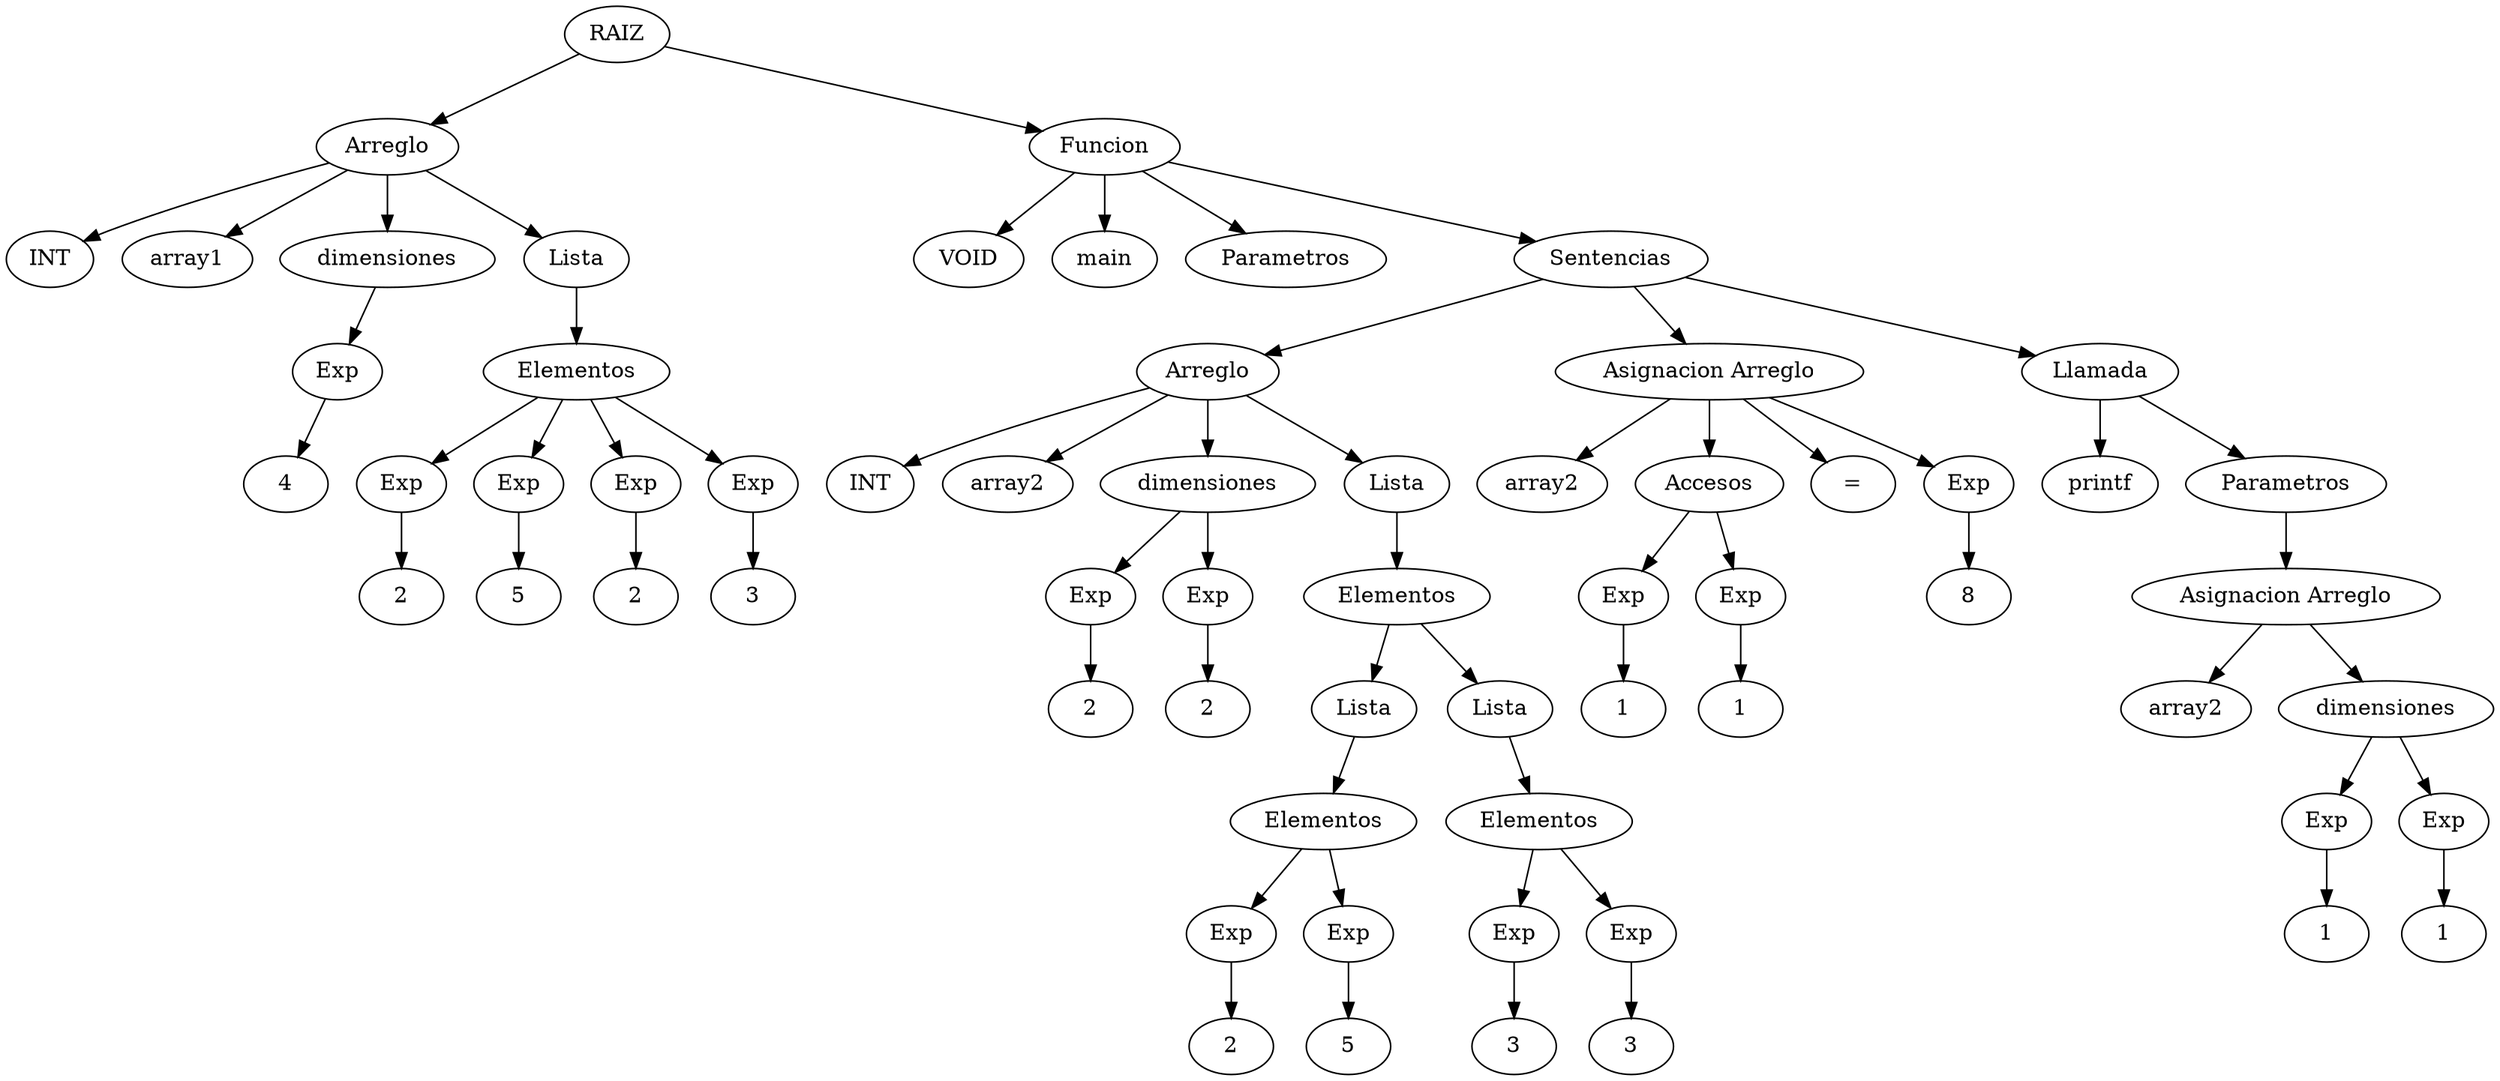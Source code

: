 digraph {
	Node0 [label=RAIZ]
	Node2823289262816 [label=Arreglo]
	Node0 -> Node2823289262816
	Nodet2823289262816 [label=INT]
	Node2823289262816 -> Nodet2823289262816
	Noden2823289262816 [label=array1]
	Nodec2823289262816 [label=dimensiones]
	Node2823289262816 -> Nodec2823289262816
	Node2823289086256 [label=Exp]
	Nodec2823289262816 -> Node2823289086256
	NodeV2823289086256 [label=4]
	Node2823289086256 -> NodeV2823289086256
	Node2823289262816 -> Noden2823289262816
	Node2823289263488 [label=Lista]
	Node2823289262816 -> Node2823289263488
	Nodec2823289263488 [label=Elementos]
	Node2823289263488 -> Nodec2823289263488
	Node2823289208736 [label=Exp]
	Nodec2823289263488 -> Node2823289208736
	NodeV2823289208736 [label=2]
	Node2823289208736 -> NodeV2823289208736
	Node2823289262288 [label=Exp]
	Nodec2823289263488 -> Node2823289262288
	NodeV2823289262288 [label=5]
	Node2823289262288 -> NodeV2823289262288
	Node2823289262432 [label=Exp]
	Nodec2823289263488 -> Node2823289262432
	NodeV2823289262432 [label=2]
	Node2823289262432 -> NodeV2823289262432
	Node2823289263248 [label=Exp]
	Nodec2823289263488 -> Node2823289263248
	NodeV2823289263248 [label=3]
	Node2823289263248 -> NodeV2823289263248
	Node2823289230672 [label=Funcion]
	Node0 -> Node2823289230672
	Nodet2823289230672 [label=VOID]
	Node2823289230672 -> Nodet2823289230672
	Noden2823289230672 [label=main]
	Node2823289230672 -> Noden2823289230672
	Nodep2823289230672 [label=Parametros]
	Node2823289230672 -> Nodep2823289230672
	Nodes2823289230672 [label=Sentencias]
	Node2823289230672 -> Nodes2823289230672
	Node2823289264832 [label=Arreglo]
	Nodes2823289230672 -> Node2823289264832
	Nodet2823289264832 [label=INT]
	Node2823289264832 -> Nodet2823289264832
	Noden2823289264832 [label=array2]
	Nodec2823289264832 [label=dimensiones]
	Node2823289264832 -> Nodec2823289264832
	Node2823289263824 [label=Exp]
	Nodec2823289264832 -> Node2823289263824
	NodeV2823289263824 [label=2]
	Node2823289263824 -> NodeV2823289263824
	Node2823289264016 [label=Exp]
	Nodec2823289264832 -> Node2823289264016
	NodeV2823289264016 [label=2]
	Node2823289264016 -> NodeV2823289264016
	Node2823289264832 -> Noden2823289264832
	Node2823289265168 [label=Lista]
	Node2823289264832 -> Node2823289265168
	Nodec2823289265168 [label=Elementos]
	Node2823289265168 -> Nodec2823289265168
	Node2823289264112 [label=Lista]
	Nodec2823289265168 -> Node2823289264112
	Nodec2823289264112 [label=Elementos]
	Node2823289264112 -> Nodec2823289264112
	Node2823289264784 [label=Exp]
	Nodec2823289264112 -> Node2823289264784
	NodeV2823289264784 [label=2]
	Node2823289264784 -> NodeV2823289264784
	Node2823289264544 [label=Exp]
	Nodec2823289264112 -> Node2823289264544
	NodeV2823289264544 [label=5]
	Node2823289264544 -> NodeV2823289264544
	Node2823289265744 [label=Lista]
	Nodec2823289265168 -> Node2823289265744
	Nodec2823289265744 [label=Elementos]
	Node2823289265744 -> Nodec2823289265744
	Node2823289264592 [label=Exp]
	Nodec2823289265744 -> Node2823289264592
	NodeV2823289264592 [label=3]
	Node2823289264592 -> NodeV2823289264592
	Node2823289264928 [label=Exp]
	Nodec2823289265744 -> Node2823289264928
	NodeV2823289264928 [label=3]
	Node2823289264928 -> NodeV2823289264928
	Node2823289229712 [label="Asignacion Arreglo"]
	Nodes2823289230672 -> Node2823289229712
	Noden2823289229712 [label=array2]
	Node2823289229712 -> Noden2823289229712
	Nodec2823289229712 [label=Accesos]
	Node2823289229712 -> Nodec2823289229712
	Node2823289265504 [label=Exp]
	Nodec2823289229712 -> Node2823289265504
	NodeV2823289265504 [label=1]
	Node2823289265504 -> NodeV2823289265504
	Node2823289264880 [label=Exp]
	Nodec2823289229712 -> Node2823289264880
	NodeV2823289264880 [label=1]
	Node2823289264880 -> NodeV2823289264880
	Nodeo2823289229712 [label="="]
	Node2823289229712 -> Nodeo2823289229712
	Node2823289229568 [label=Exp]
	Node2823289229712 -> Node2823289229568
	NodeV2823289229568 [label=8]
	Node2823289229568 -> NodeV2823289229568
	Node2823289230336 [label=Llamada]
	Nodes2823289230672 -> Node2823289230336
	Noden2823289230336 [label=printf]
	Node2823289230336 -> Noden2823289230336
	Nodep2823289230336 [label=Parametros]
	Node2823289230336 -> Nodep2823289230336
	Node2823289230576 [label="Asignacion Arreglo"]
	Nodep2823289230336 -> Node2823289230576
	Noden2823289230576 [label=array2]
	Nodec2823289230576 [label=dimensiones]
	Node2823289230576 -> Nodec2823289230576
	Node2823289262624 [label=Exp]
	Nodec2823289230576 -> Node2823289262624
	NodeV2823289262624 [label=1]
	Node2823289262624 -> NodeV2823289262624
	Node2823289265840 [label=Exp]
	Nodec2823289230576 -> Node2823289265840
	NodeV2823289265840 [label=1]
	Node2823289265840 -> NodeV2823289265840
	Node2823289230576 -> Noden2823289230576
}
